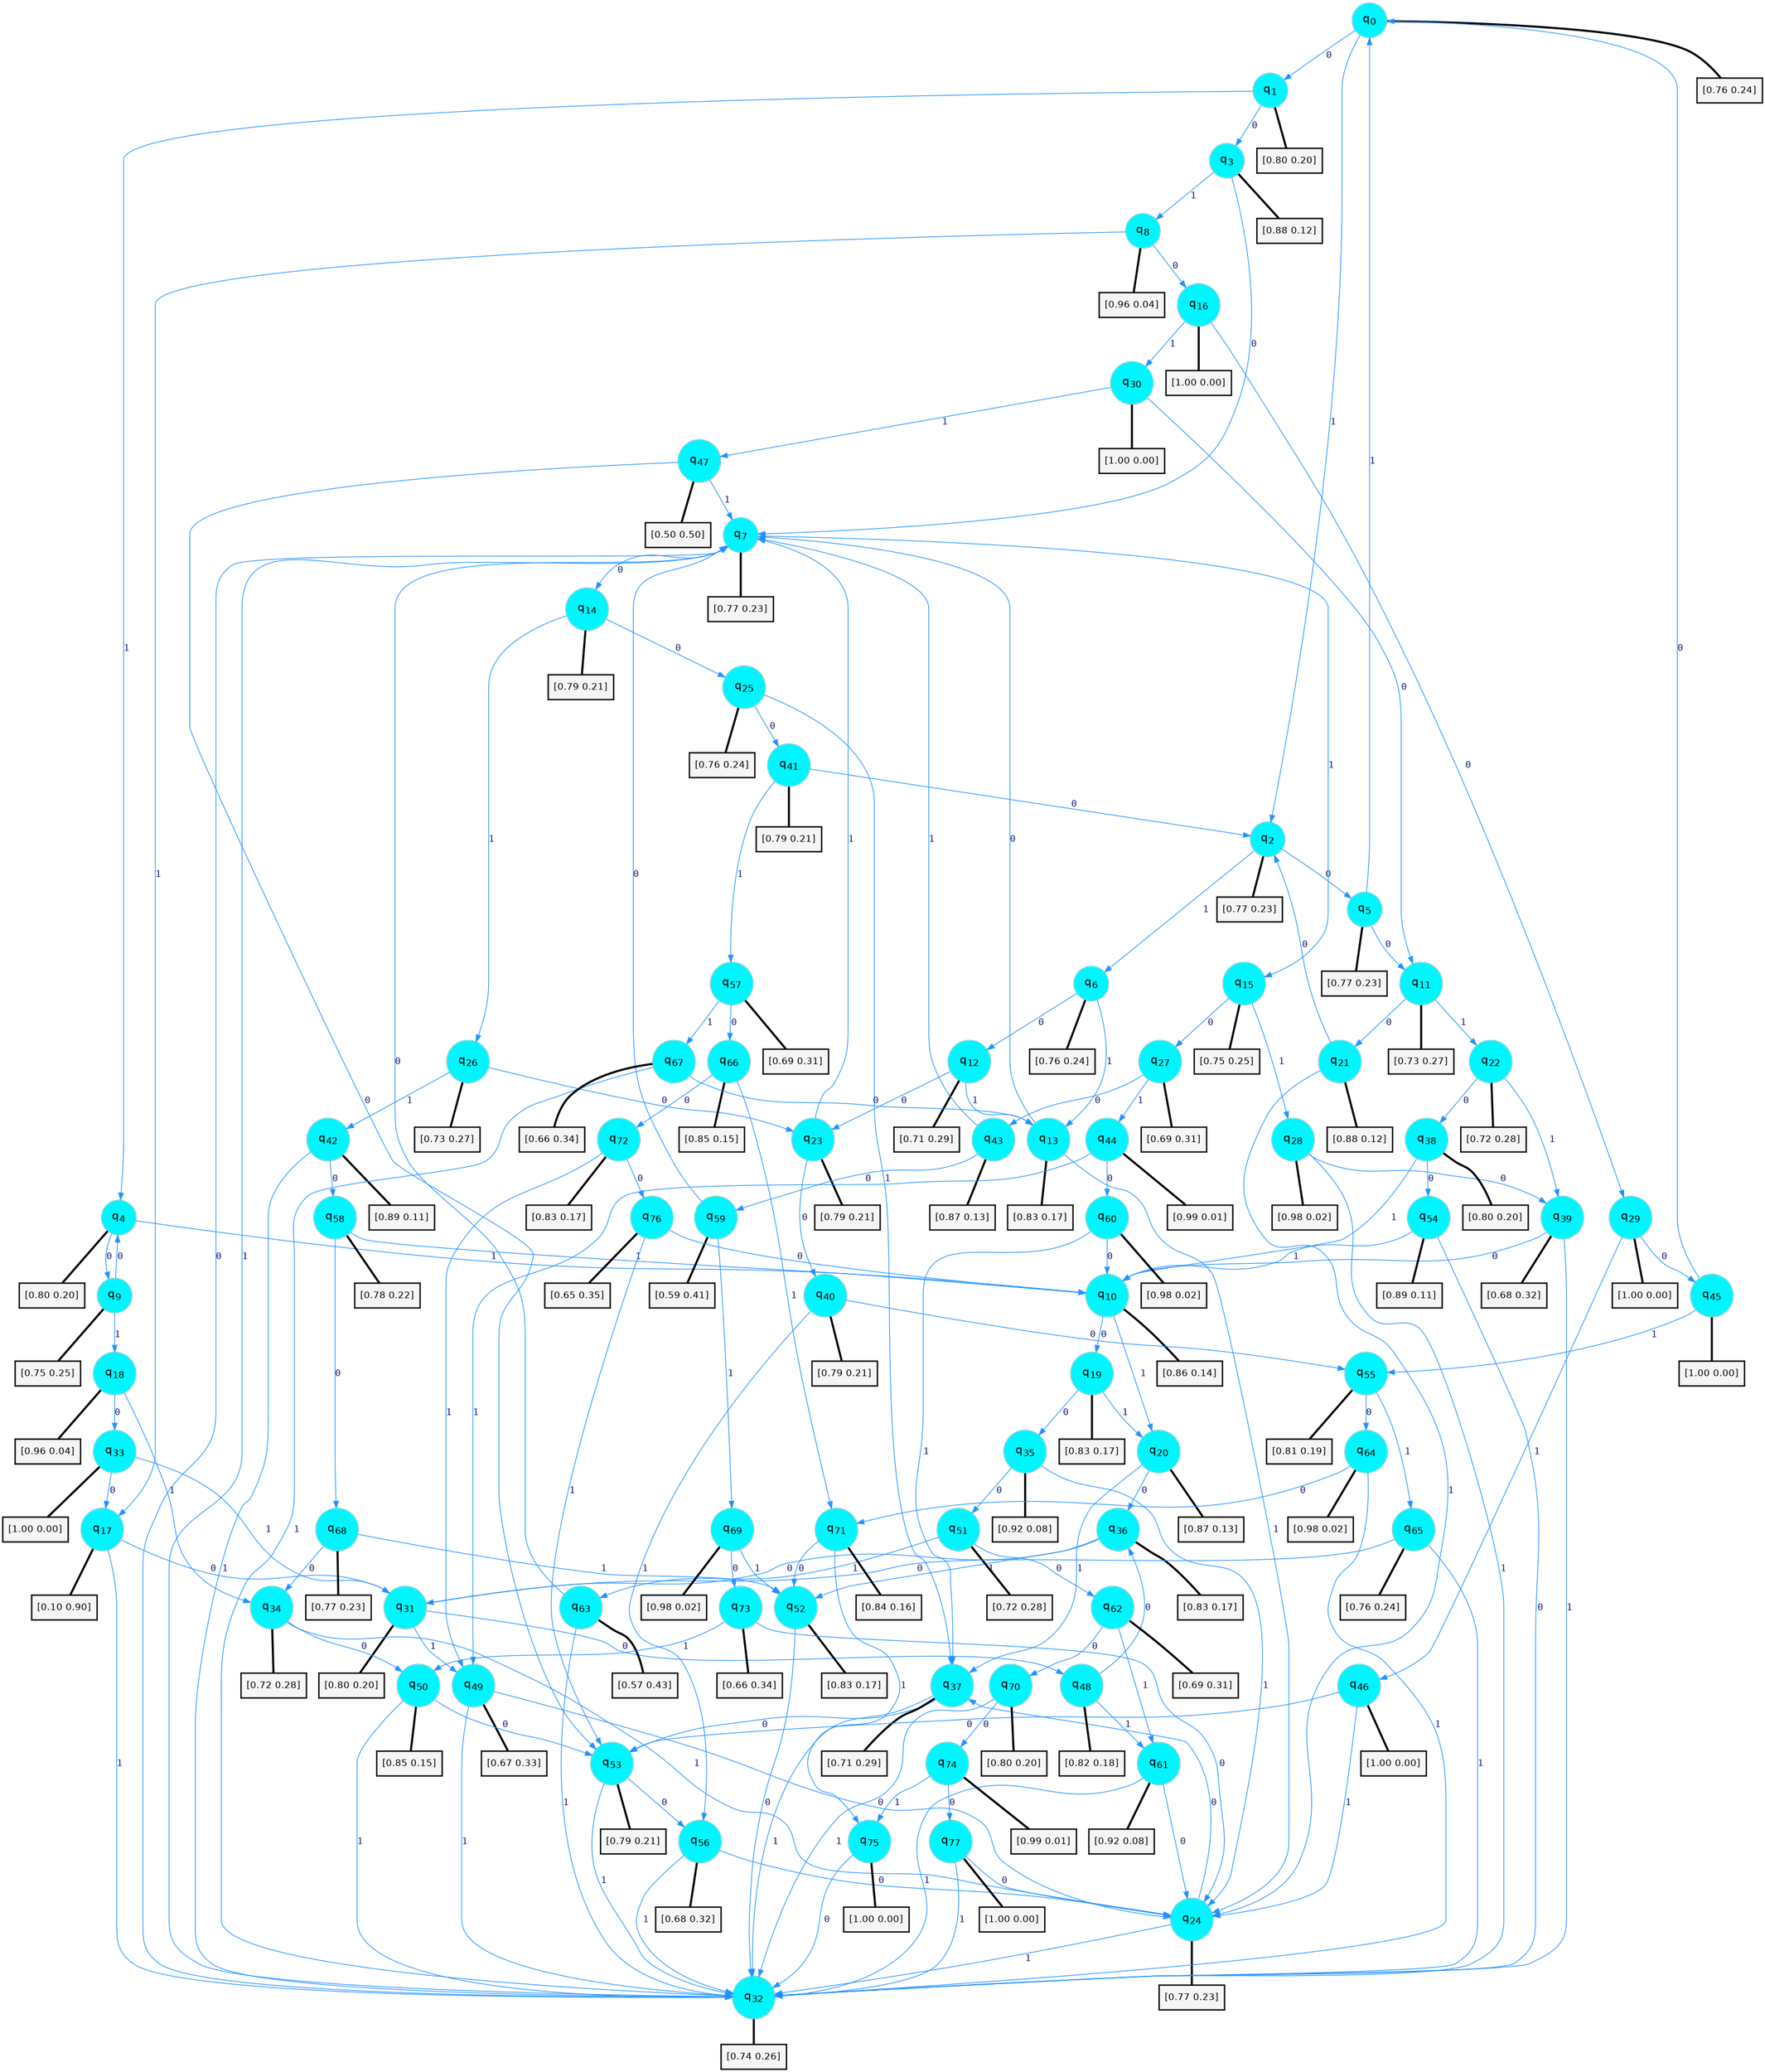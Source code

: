 digraph G {
graph [
bgcolor=transparent, dpi=300, rankdir=TD, size="40,25"];
node [
color=gray, fillcolor=turquoise1, fontcolor=black, fontname=Helvetica, fontsize=16, fontweight=bold, shape=circle, style=filled];
edge [
arrowsize=1, color=dodgerblue1, fontcolor=midnightblue, fontname=courier, fontweight=bold, penwidth=1, style=solid, weight=20];
0[label=<q<SUB>0</SUB>>];
1[label=<q<SUB>1</SUB>>];
2[label=<q<SUB>2</SUB>>];
3[label=<q<SUB>3</SUB>>];
4[label=<q<SUB>4</SUB>>];
5[label=<q<SUB>5</SUB>>];
6[label=<q<SUB>6</SUB>>];
7[label=<q<SUB>7</SUB>>];
8[label=<q<SUB>8</SUB>>];
9[label=<q<SUB>9</SUB>>];
10[label=<q<SUB>10</SUB>>];
11[label=<q<SUB>11</SUB>>];
12[label=<q<SUB>12</SUB>>];
13[label=<q<SUB>13</SUB>>];
14[label=<q<SUB>14</SUB>>];
15[label=<q<SUB>15</SUB>>];
16[label=<q<SUB>16</SUB>>];
17[label=<q<SUB>17</SUB>>];
18[label=<q<SUB>18</SUB>>];
19[label=<q<SUB>19</SUB>>];
20[label=<q<SUB>20</SUB>>];
21[label=<q<SUB>21</SUB>>];
22[label=<q<SUB>22</SUB>>];
23[label=<q<SUB>23</SUB>>];
24[label=<q<SUB>24</SUB>>];
25[label=<q<SUB>25</SUB>>];
26[label=<q<SUB>26</SUB>>];
27[label=<q<SUB>27</SUB>>];
28[label=<q<SUB>28</SUB>>];
29[label=<q<SUB>29</SUB>>];
30[label=<q<SUB>30</SUB>>];
31[label=<q<SUB>31</SUB>>];
32[label=<q<SUB>32</SUB>>];
33[label=<q<SUB>33</SUB>>];
34[label=<q<SUB>34</SUB>>];
35[label=<q<SUB>35</SUB>>];
36[label=<q<SUB>36</SUB>>];
37[label=<q<SUB>37</SUB>>];
38[label=<q<SUB>38</SUB>>];
39[label=<q<SUB>39</SUB>>];
40[label=<q<SUB>40</SUB>>];
41[label=<q<SUB>41</SUB>>];
42[label=<q<SUB>42</SUB>>];
43[label=<q<SUB>43</SUB>>];
44[label=<q<SUB>44</SUB>>];
45[label=<q<SUB>45</SUB>>];
46[label=<q<SUB>46</SUB>>];
47[label=<q<SUB>47</SUB>>];
48[label=<q<SUB>48</SUB>>];
49[label=<q<SUB>49</SUB>>];
50[label=<q<SUB>50</SUB>>];
51[label=<q<SUB>51</SUB>>];
52[label=<q<SUB>52</SUB>>];
53[label=<q<SUB>53</SUB>>];
54[label=<q<SUB>54</SUB>>];
55[label=<q<SUB>55</SUB>>];
56[label=<q<SUB>56</SUB>>];
57[label=<q<SUB>57</SUB>>];
58[label=<q<SUB>58</SUB>>];
59[label=<q<SUB>59</SUB>>];
60[label=<q<SUB>60</SUB>>];
61[label=<q<SUB>61</SUB>>];
62[label=<q<SUB>62</SUB>>];
63[label=<q<SUB>63</SUB>>];
64[label=<q<SUB>64</SUB>>];
65[label=<q<SUB>65</SUB>>];
66[label=<q<SUB>66</SUB>>];
67[label=<q<SUB>67</SUB>>];
68[label=<q<SUB>68</SUB>>];
69[label=<q<SUB>69</SUB>>];
70[label=<q<SUB>70</SUB>>];
71[label=<q<SUB>71</SUB>>];
72[label=<q<SUB>72</SUB>>];
73[label=<q<SUB>73</SUB>>];
74[label=<q<SUB>74</SUB>>];
75[label=<q<SUB>75</SUB>>];
76[label=<q<SUB>76</SUB>>];
77[label=<q<SUB>77</SUB>>];
78[label="[0.76 0.24]", shape=box,fontcolor=black, fontname=Helvetica, fontsize=14, penwidth=2, fillcolor=whitesmoke,color=black];
79[label="[0.80 0.20]", shape=box,fontcolor=black, fontname=Helvetica, fontsize=14, penwidth=2, fillcolor=whitesmoke,color=black];
80[label="[0.77 0.23]", shape=box,fontcolor=black, fontname=Helvetica, fontsize=14, penwidth=2, fillcolor=whitesmoke,color=black];
81[label="[0.88 0.12]", shape=box,fontcolor=black, fontname=Helvetica, fontsize=14, penwidth=2, fillcolor=whitesmoke,color=black];
82[label="[0.80 0.20]", shape=box,fontcolor=black, fontname=Helvetica, fontsize=14, penwidth=2, fillcolor=whitesmoke,color=black];
83[label="[0.77 0.23]", shape=box,fontcolor=black, fontname=Helvetica, fontsize=14, penwidth=2, fillcolor=whitesmoke,color=black];
84[label="[0.76 0.24]", shape=box,fontcolor=black, fontname=Helvetica, fontsize=14, penwidth=2, fillcolor=whitesmoke,color=black];
85[label="[0.77 0.23]", shape=box,fontcolor=black, fontname=Helvetica, fontsize=14, penwidth=2, fillcolor=whitesmoke,color=black];
86[label="[0.96 0.04]", shape=box,fontcolor=black, fontname=Helvetica, fontsize=14, penwidth=2, fillcolor=whitesmoke,color=black];
87[label="[0.75 0.25]", shape=box,fontcolor=black, fontname=Helvetica, fontsize=14, penwidth=2, fillcolor=whitesmoke,color=black];
88[label="[0.86 0.14]", shape=box,fontcolor=black, fontname=Helvetica, fontsize=14, penwidth=2, fillcolor=whitesmoke,color=black];
89[label="[0.73 0.27]", shape=box,fontcolor=black, fontname=Helvetica, fontsize=14, penwidth=2, fillcolor=whitesmoke,color=black];
90[label="[0.71 0.29]", shape=box,fontcolor=black, fontname=Helvetica, fontsize=14, penwidth=2, fillcolor=whitesmoke,color=black];
91[label="[0.83 0.17]", shape=box,fontcolor=black, fontname=Helvetica, fontsize=14, penwidth=2, fillcolor=whitesmoke,color=black];
92[label="[0.79 0.21]", shape=box,fontcolor=black, fontname=Helvetica, fontsize=14, penwidth=2, fillcolor=whitesmoke,color=black];
93[label="[0.75 0.25]", shape=box,fontcolor=black, fontname=Helvetica, fontsize=14, penwidth=2, fillcolor=whitesmoke,color=black];
94[label="[1.00 0.00]", shape=box,fontcolor=black, fontname=Helvetica, fontsize=14, penwidth=2, fillcolor=whitesmoke,color=black];
95[label="[0.10 0.90]", shape=box,fontcolor=black, fontname=Helvetica, fontsize=14, penwidth=2, fillcolor=whitesmoke,color=black];
96[label="[0.96 0.04]", shape=box,fontcolor=black, fontname=Helvetica, fontsize=14, penwidth=2, fillcolor=whitesmoke,color=black];
97[label="[0.83 0.17]", shape=box,fontcolor=black, fontname=Helvetica, fontsize=14, penwidth=2, fillcolor=whitesmoke,color=black];
98[label="[0.87 0.13]", shape=box,fontcolor=black, fontname=Helvetica, fontsize=14, penwidth=2, fillcolor=whitesmoke,color=black];
99[label="[0.88 0.12]", shape=box,fontcolor=black, fontname=Helvetica, fontsize=14, penwidth=2, fillcolor=whitesmoke,color=black];
100[label="[0.72 0.28]", shape=box,fontcolor=black, fontname=Helvetica, fontsize=14, penwidth=2, fillcolor=whitesmoke,color=black];
101[label="[0.79 0.21]", shape=box,fontcolor=black, fontname=Helvetica, fontsize=14, penwidth=2, fillcolor=whitesmoke,color=black];
102[label="[0.77 0.23]", shape=box,fontcolor=black, fontname=Helvetica, fontsize=14, penwidth=2, fillcolor=whitesmoke,color=black];
103[label="[0.76 0.24]", shape=box,fontcolor=black, fontname=Helvetica, fontsize=14, penwidth=2, fillcolor=whitesmoke,color=black];
104[label="[0.73 0.27]", shape=box,fontcolor=black, fontname=Helvetica, fontsize=14, penwidth=2, fillcolor=whitesmoke,color=black];
105[label="[0.69 0.31]", shape=box,fontcolor=black, fontname=Helvetica, fontsize=14, penwidth=2, fillcolor=whitesmoke,color=black];
106[label="[0.98 0.02]", shape=box,fontcolor=black, fontname=Helvetica, fontsize=14, penwidth=2, fillcolor=whitesmoke,color=black];
107[label="[1.00 0.00]", shape=box,fontcolor=black, fontname=Helvetica, fontsize=14, penwidth=2, fillcolor=whitesmoke,color=black];
108[label="[1.00 0.00]", shape=box,fontcolor=black, fontname=Helvetica, fontsize=14, penwidth=2, fillcolor=whitesmoke,color=black];
109[label="[0.80 0.20]", shape=box,fontcolor=black, fontname=Helvetica, fontsize=14, penwidth=2, fillcolor=whitesmoke,color=black];
110[label="[0.74 0.26]", shape=box,fontcolor=black, fontname=Helvetica, fontsize=14, penwidth=2, fillcolor=whitesmoke,color=black];
111[label="[1.00 0.00]", shape=box,fontcolor=black, fontname=Helvetica, fontsize=14, penwidth=2, fillcolor=whitesmoke,color=black];
112[label="[0.72 0.28]", shape=box,fontcolor=black, fontname=Helvetica, fontsize=14, penwidth=2, fillcolor=whitesmoke,color=black];
113[label="[0.92 0.08]", shape=box,fontcolor=black, fontname=Helvetica, fontsize=14, penwidth=2, fillcolor=whitesmoke,color=black];
114[label="[0.83 0.17]", shape=box,fontcolor=black, fontname=Helvetica, fontsize=14, penwidth=2, fillcolor=whitesmoke,color=black];
115[label="[0.71 0.29]", shape=box,fontcolor=black, fontname=Helvetica, fontsize=14, penwidth=2, fillcolor=whitesmoke,color=black];
116[label="[0.80 0.20]", shape=box,fontcolor=black, fontname=Helvetica, fontsize=14, penwidth=2, fillcolor=whitesmoke,color=black];
117[label="[0.68 0.32]", shape=box,fontcolor=black, fontname=Helvetica, fontsize=14, penwidth=2, fillcolor=whitesmoke,color=black];
118[label="[0.79 0.21]", shape=box,fontcolor=black, fontname=Helvetica, fontsize=14, penwidth=2, fillcolor=whitesmoke,color=black];
119[label="[0.79 0.21]", shape=box,fontcolor=black, fontname=Helvetica, fontsize=14, penwidth=2, fillcolor=whitesmoke,color=black];
120[label="[0.89 0.11]", shape=box,fontcolor=black, fontname=Helvetica, fontsize=14, penwidth=2, fillcolor=whitesmoke,color=black];
121[label="[0.87 0.13]", shape=box,fontcolor=black, fontname=Helvetica, fontsize=14, penwidth=2, fillcolor=whitesmoke,color=black];
122[label="[0.99 0.01]", shape=box,fontcolor=black, fontname=Helvetica, fontsize=14, penwidth=2, fillcolor=whitesmoke,color=black];
123[label="[1.00 0.00]", shape=box,fontcolor=black, fontname=Helvetica, fontsize=14, penwidth=2, fillcolor=whitesmoke,color=black];
124[label="[1.00 0.00]", shape=box,fontcolor=black, fontname=Helvetica, fontsize=14, penwidth=2, fillcolor=whitesmoke,color=black];
125[label="[0.50 0.50]", shape=box,fontcolor=black, fontname=Helvetica, fontsize=14, penwidth=2, fillcolor=whitesmoke,color=black];
126[label="[0.82 0.18]", shape=box,fontcolor=black, fontname=Helvetica, fontsize=14, penwidth=2, fillcolor=whitesmoke,color=black];
127[label="[0.67 0.33]", shape=box,fontcolor=black, fontname=Helvetica, fontsize=14, penwidth=2, fillcolor=whitesmoke,color=black];
128[label="[0.85 0.15]", shape=box,fontcolor=black, fontname=Helvetica, fontsize=14, penwidth=2, fillcolor=whitesmoke,color=black];
129[label="[0.72 0.28]", shape=box,fontcolor=black, fontname=Helvetica, fontsize=14, penwidth=2, fillcolor=whitesmoke,color=black];
130[label="[0.83 0.17]", shape=box,fontcolor=black, fontname=Helvetica, fontsize=14, penwidth=2, fillcolor=whitesmoke,color=black];
131[label="[0.79 0.21]", shape=box,fontcolor=black, fontname=Helvetica, fontsize=14, penwidth=2, fillcolor=whitesmoke,color=black];
132[label="[0.89 0.11]", shape=box,fontcolor=black, fontname=Helvetica, fontsize=14, penwidth=2, fillcolor=whitesmoke,color=black];
133[label="[0.81 0.19]", shape=box,fontcolor=black, fontname=Helvetica, fontsize=14, penwidth=2, fillcolor=whitesmoke,color=black];
134[label="[0.68 0.32]", shape=box,fontcolor=black, fontname=Helvetica, fontsize=14, penwidth=2, fillcolor=whitesmoke,color=black];
135[label="[0.69 0.31]", shape=box,fontcolor=black, fontname=Helvetica, fontsize=14, penwidth=2, fillcolor=whitesmoke,color=black];
136[label="[0.78 0.22]", shape=box,fontcolor=black, fontname=Helvetica, fontsize=14, penwidth=2, fillcolor=whitesmoke,color=black];
137[label="[0.59 0.41]", shape=box,fontcolor=black, fontname=Helvetica, fontsize=14, penwidth=2, fillcolor=whitesmoke,color=black];
138[label="[0.98 0.02]", shape=box,fontcolor=black, fontname=Helvetica, fontsize=14, penwidth=2, fillcolor=whitesmoke,color=black];
139[label="[0.92 0.08]", shape=box,fontcolor=black, fontname=Helvetica, fontsize=14, penwidth=2, fillcolor=whitesmoke,color=black];
140[label="[0.69 0.31]", shape=box,fontcolor=black, fontname=Helvetica, fontsize=14, penwidth=2, fillcolor=whitesmoke,color=black];
141[label="[0.57 0.43]", shape=box,fontcolor=black, fontname=Helvetica, fontsize=14, penwidth=2, fillcolor=whitesmoke,color=black];
142[label="[0.98 0.02]", shape=box,fontcolor=black, fontname=Helvetica, fontsize=14, penwidth=2, fillcolor=whitesmoke,color=black];
143[label="[0.76 0.24]", shape=box,fontcolor=black, fontname=Helvetica, fontsize=14, penwidth=2, fillcolor=whitesmoke,color=black];
144[label="[0.85 0.15]", shape=box,fontcolor=black, fontname=Helvetica, fontsize=14, penwidth=2, fillcolor=whitesmoke,color=black];
145[label="[0.66 0.34]", shape=box,fontcolor=black, fontname=Helvetica, fontsize=14, penwidth=2, fillcolor=whitesmoke,color=black];
146[label="[0.77 0.23]", shape=box,fontcolor=black, fontname=Helvetica, fontsize=14, penwidth=2, fillcolor=whitesmoke,color=black];
147[label="[0.98 0.02]", shape=box,fontcolor=black, fontname=Helvetica, fontsize=14, penwidth=2, fillcolor=whitesmoke,color=black];
148[label="[0.80 0.20]", shape=box,fontcolor=black, fontname=Helvetica, fontsize=14, penwidth=2, fillcolor=whitesmoke,color=black];
149[label="[0.84 0.16]", shape=box,fontcolor=black, fontname=Helvetica, fontsize=14, penwidth=2, fillcolor=whitesmoke,color=black];
150[label="[0.83 0.17]", shape=box,fontcolor=black, fontname=Helvetica, fontsize=14, penwidth=2, fillcolor=whitesmoke,color=black];
151[label="[0.66 0.34]", shape=box,fontcolor=black, fontname=Helvetica, fontsize=14, penwidth=2, fillcolor=whitesmoke,color=black];
152[label="[0.99 0.01]", shape=box,fontcolor=black, fontname=Helvetica, fontsize=14, penwidth=2, fillcolor=whitesmoke,color=black];
153[label="[1.00 0.00]", shape=box,fontcolor=black, fontname=Helvetica, fontsize=14, penwidth=2, fillcolor=whitesmoke,color=black];
154[label="[0.65 0.35]", shape=box,fontcolor=black, fontname=Helvetica, fontsize=14, penwidth=2, fillcolor=whitesmoke,color=black];
155[label="[1.00 0.00]", shape=box,fontcolor=black, fontname=Helvetica, fontsize=14, penwidth=2, fillcolor=whitesmoke,color=black];
0->1 [label=0];
0->2 [label=1];
0->78 [arrowhead=none, penwidth=3,color=black];
1->3 [label=0];
1->4 [label=1];
1->79 [arrowhead=none, penwidth=3,color=black];
2->5 [label=0];
2->6 [label=1];
2->80 [arrowhead=none, penwidth=3,color=black];
3->7 [label=0];
3->8 [label=1];
3->81 [arrowhead=none, penwidth=3,color=black];
4->9 [label=0];
4->10 [label=1];
4->82 [arrowhead=none, penwidth=3,color=black];
5->11 [label=0];
5->0 [label=1];
5->83 [arrowhead=none, penwidth=3,color=black];
6->12 [label=0];
6->13 [label=1];
6->84 [arrowhead=none, penwidth=3,color=black];
7->14 [label=0];
7->15 [label=1];
7->85 [arrowhead=none, penwidth=3,color=black];
8->16 [label=0];
8->17 [label=1];
8->86 [arrowhead=none, penwidth=3,color=black];
9->4 [label=0];
9->18 [label=1];
9->87 [arrowhead=none, penwidth=3,color=black];
10->19 [label=0];
10->20 [label=1];
10->88 [arrowhead=none, penwidth=3,color=black];
11->21 [label=0];
11->22 [label=1];
11->89 [arrowhead=none, penwidth=3,color=black];
12->23 [label=0];
12->13 [label=1];
12->90 [arrowhead=none, penwidth=3,color=black];
13->7 [label=0];
13->24 [label=1];
13->91 [arrowhead=none, penwidth=3,color=black];
14->25 [label=0];
14->26 [label=1];
14->92 [arrowhead=none, penwidth=3,color=black];
15->27 [label=0];
15->28 [label=1];
15->93 [arrowhead=none, penwidth=3,color=black];
16->29 [label=0];
16->30 [label=1];
16->94 [arrowhead=none, penwidth=3,color=black];
17->31 [label=0];
17->32 [label=1];
17->95 [arrowhead=none, penwidth=3,color=black];
18->33 [label=0];
18->34 [label=1];
18->96 [arrowhead=none, penwidth=3,color=black];
19->35 [label=0];
19->20 [label=1];
19->97 [arrowhead=none, penwidth=3,color=black];
20->36 [label=0];
20->37 [label=1];
20->98 [arrowhead=none, penwidth=3,color=black];
21->2 [label=0];
21->24 [label=1];
21->99 [arrowhead=none, penwidth=3,color=black];
22->38 [label=0];
22->39 [label=1];
22->100 [arrowhead=none, penwidth=3,color=black];
23->40 [label=0];
23->7 [label=1];
23->101 [arrowhead=none, penwidth=3,color=black];
24->37 [label=0];
24->32 [label=1];
24->102 [arrowhead=none, penwidth=3,color=black];
25->41 [label=0];
25->37 [label=1];
25->103 [arrowhead=none, penwidth=3,color=black];
26->23 [label=0];
26->42 [label=1];
26->104 [arrowhead=none, penwidth=3,color=black];
27->43 [label=0];
27->44 [label=1];
27->105 [arrowhead=none, penwidth=3,color=black];
28->39 [label=0];
28->32 [label=1];
28->106 [arrowhead=none, penwidth=3,color=black];
29->45 [label=0];
29->46 [label=1];
29->107 [arrowhead=none, penwidth=3,color=black];
30->11 [label=0];
30->47 [label=1];
30->108 [arrowhead=none, penwidth=3,color=black];
31->48 [label=0];
31->49 [label=1];
31->109 [arrowhead=none, penwidth=3,color=black];
32->7 [label=0];
32->7 [label=1];
32->110 [arrowhead=none, penwidth=3,color=black];
33->17 [label=0];
33->31 [label=1];
33->111 [arrowhead=none, penwidth=3,color=black];
34->50 [label=0];
34->24 [label=1];
34->112 [arrowhead=none, penwidth=3,color=black];
35->51 [label=0];
35->24 [label=1];
35->113 [arrowhead=none, penwidth=3,color=black];
36->31 [label=0];
36->52 [label=1];
36->114 [arrowhead=none, penwidth=3,color=black];
37->53 [label=0];
37->32 [label=1];
37->115 [arrowhead=none, penwidth=3,color=black];
38->54 [label=0];
38->10 [label=1];
38->116 [arrowhead=none, penwidth=3,color=black];
39->10 [label=0];
39->32 [label=1];
39->117 [arrowhead=none, penwidth=3,color=black];
40->55 [label=0];
40->56 [label=1];
40->118 [arrowhead=none, penwidth=3,color=black];
41->2 [label=0];
41->57 [label=1];
41->119 [arrowhead=none, penwidth=3,color=black];
42->58 [label=0];
42->32 [label=1];
42->120 [arrowhead=none, penwidth=3,color=black];
43->59 [label=0];
43->7 [label=1];
43->121 [arrowhead=none, penwidth=3,color=black];
44->60 [label=0];
44->49 [label=1];
44->122 [arrowhead=none, penwidth=3,color=black];
45->0 [label=0];
45->55 [label=1];
45->123 [arrowhead=none, penwidth=3,color=black];
46->53 [label=0];
46->24 [label=1];
46->124 [arrowhead=none, penwidth=3,color=black];
47->53 [label=0];
47->7 [label=1];
47->125 [arrowhead=none, penwidth=3,color=black];
48->36 [label=0];
48->61 [label=1];
48->126 [arrowhead=none, penwidth=3,color=black];
49->24 [label=0];
49->32 [label=1];
49->127 [arrowhead=none, penwidth=3,color=black];
50->53 [label=0];
50->32 [label=1];
50->128 [arrowhead=none, penwidth=3,color=black];
51->62 [label=0];
51->63 [label=1];
51->129 [arrowhead=none, penwidth=3,color=black];
52->32 [label=0];
52->130 [arrowhead=none, penwidth=3,color=black];
53->56 [label=0];
53->32 [label=1];
53->131 [arrowhead=none, penwidth=3,color=black];
54->32 [label=0];
54->10 [label=1];
54->132 [arrowhead=none, penwidth=3,color=black];
55->64 [label=0];
55->65 [label=1];
55->133 [arrowhead=none, penwidth=3,color=black];
56->24 [label=0];
56->32 [label=1];
56->134 [arrowhead=none, penwidth=3,color=black];
57->66 [label=0];
57->67 [label=1];
57->135 [arrowhead=none, penwidth=3,color=black];
58->68 [label=0];
58->10 [label=1];
58->136 [arrowhead=none, penwidth=3,color=black];
59->7 [label=0];
59->69 [label=1];
59->137 [arrowhead=none, penwidth=3,color=black];
60->10 [label=0];
60->37 [label=1];
60->138 [arrowhead=none, penwidth=3,color=black];
61->24 [label=0];
61->32 [label=1];
61->139 [arrowhead=none, penwidth=3,color=black];
62->70 [label=0];
62->61 [label=1];
62->140 [arrowhead=none, penwidth=3,color=black];
63->7 [label=0];
63->32 [label=1];
63->141 [arrowhead=none, penwidth=3,color=black];
64->71 [label=0];
64->32 [label=1];
64->142 [arrowhead=none, penwidth=3,color=black];
65->31 [label=0];
65->32 [label=1];
65->143 [arrowhead=none, penwidth=3,color=black];
66->72 [label=0];
66->71 [label=1];
66->144 [arrowhead=none, penwidth=3,color=black];
67->13 [label=0];
67->32 [label=1];
67->145 [arrowhead=none, penwidth=3,color=black];
68->34 [label=0];
68->52 [label=1];
68->146 [arrowhead=none, penwidth=3,color=black];
69->73 [label=0];
69->52 [label=1];
69->147 [arrowhead=none, penwidth=3,color=black];
70->74 [label=0];
70->32 [label=1];
70->148 [arrowhead=none, penwidth=3,color=black];
71->52 [label=0];
71->75 [label=1];
71->149 [arrowhead=none, penwidth=3,color=black];
72->76 [label=0];
72->49 [label=1];
72->150 [arrowhead=none, penwidth=3,color=black];
73->24 [label=0];
73->50 [label=1];
73->151 [arrowhead=none, penwidth=3,color=black];
74->77 [label=0];
74->75 [label=1];
74->152 [arrowhead=none, penwidth=3,color=black];
75->32 [label=0];
75->153 [arrowhead=none, penwidth=3,color=black];
76->10 [label=0];
76->53 [label=1];
76->154 [arrowhead=none, penwidth=3,color=black];
77->24 [label=0];
77->32 [label=1];
77->155 [arrowhead=none, penwidth=3,color=black];
}
